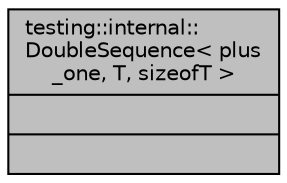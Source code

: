 digraph "testing::internal::DoubleSequence&lt; plus_one, T, sizeofT &gt;"
{
 // LATEX_PDF_SIZE
  bgcolor="transparent";
  edge [fontname="Helvetica",fontsize="10",labelfontname="Helvetica",labelfontsize="10"];
  node [fontname="Helvetica",fontsize="10",shape=record];
  Node1 [label="{testing::internal::\lDoubleSequence\< plus\l_one, T, sizeofT \>\n||}",height=0.2,width=0.4,color="black", fillcolor="grey75", style="filled", fontcolor="black",tooltip=" "];
}
